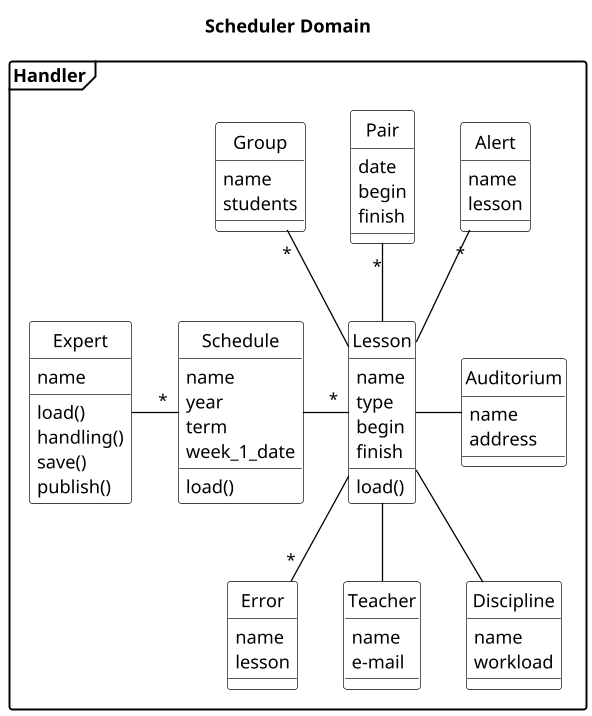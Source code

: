 PlantUML
@startuml
title Scheduler Domain
skinparam class {
BackgroundColor White
ArrowColor Black
BorderColor Black
}
skinparam object {
BackgroundColor White
ArrowColor Black
BorderColor Black
}
hide circle
'hide members
scale 1.3
skinparam DefaultTextAlignment left
skinparam shadowing false
'skinparam monochrome true
skinparam packageStyle frame

package Handler {
class Error{
name
lesson
}
class Alert{
name
lesson
}

class Expert{
name
load()
handling()
save()
publish()
}
class Schedule{
name
year
term
week_1_date
load()
}
class Lesson{
name
type
'face-to-face
begin
finish
'week
'day
load()
}
class Teacher{
name
e-mail
}
class Discipline{
name
workload
}
class Pair {
date
begin
finish
}
'class Student{
'id
'e-mail
'}
class Group{
name
students
}
'class Building {
'name
'}
class Auditorium {
name
address
}
'class Transfer {
'route
'time
'}
Expert -"*" Schedule
Schedule -"*" Lesson
Alert "*"-- Lesson
Lesson --Teacher
Group "*"-- Lesson
Lesson --"*" Error
Lesson -- Discipline
Pair "*"-- Lesson
Lesson - Auditorium
'Building -- Auditorium
'Building "2"-"1" Transfer
'Group -"*" Student
'Lesson --Transfer
@enduml

Смысл терминов:
workload - нагрузка
Alert - Предупреждение
Error – Ошибка
Schedule - Расписание
   term - семестр
Lesson – Занятие
   face-to-face - очное
Pair -  Пара
Group - Группа
Student - Студент
Building  - Корпус
Auditorium - Аудитория
Transfer  - Трансфер
Route – маршрут
Discipline - Дисциплина
Teacher - Преподаватель
Expert - Эксперт
    handling - обработка
Route – маршрут





